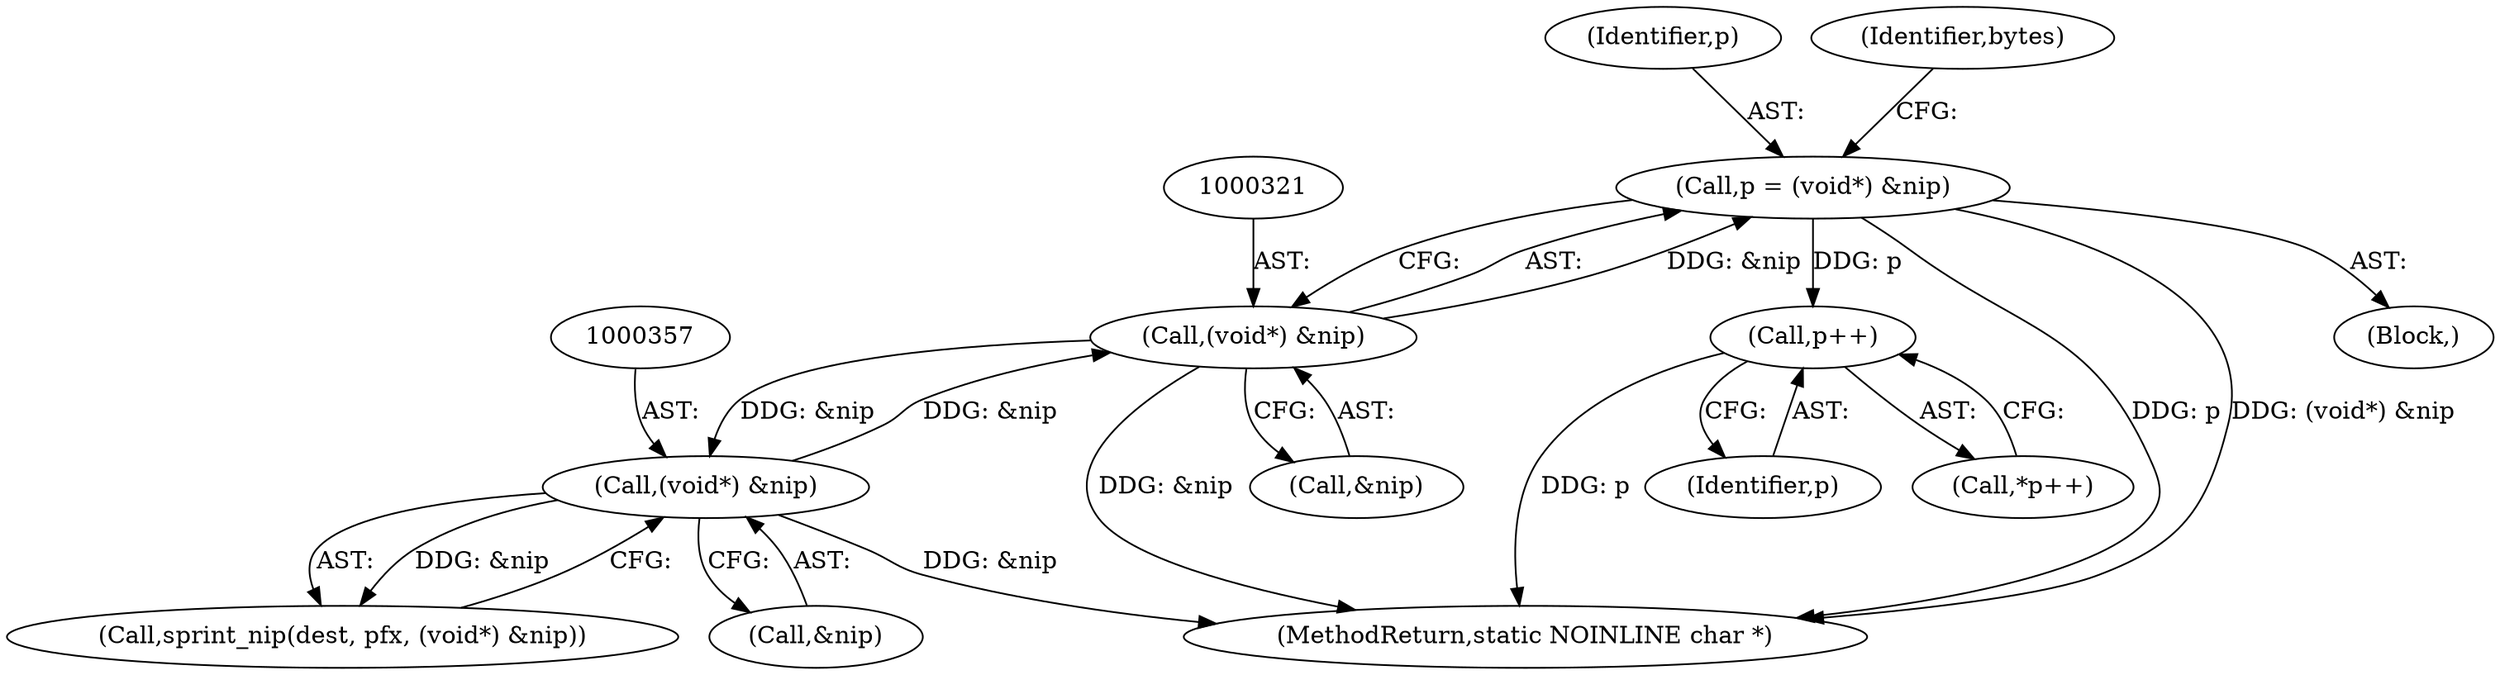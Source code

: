 digraph "0_busybox_352f79acbd759c14399e39baef21fc4ffe180ac2@pointer" {
"1000318" [label="(Call,p = (void*) &nip)"];
"1000320" [label="(Call,(void*) &nip)"];
"1000356" [label="(Call,(void*) &nip)"];
"1000339" [label="(Call,p++)"];
"1000318" [label="(Call,p = (void*) &nip)"];
"1000319" [label="(Identifier,p)"];
"1000356" [label="(Call,(void*) &nip)"];
"1000570" [label="(MethodReturn,static NOINLINE char *)"];
"1000353" [label="(Call,sprint_nip(dest, pfx, (void*) &nip))"];
"1000298" [label="(Block,)"];
"1000325" [label="(Identifier,bytes)"];
"1000339" [label="(Call,p++)"];
"1000322" [label="(Call,&nip)"];
"1000358" [label="(Call,&nip)"];
"1000340" [label="(Identifier,p)"];
"1000320" [label="(Call,(void*) &nip)"];
"1000338" [label="(Call,*p++)"];
"1000318" -> "1000298"  [label="AST: "];
"1000318" -> "1000320"  [label="CFG: "];
"1000319" -> "1000318"  [label="AST: "];
"1000320" -> "1000318"  [label="AST: "];
"1000325" -> "1000318"  [label="CFG: "];
"1000318" -> "1000570"  [label="DDG: p"];
"1000318" -> "1000570"  [label="DDG: (void*) &nip"];
"1000320" -> "1000318"  [label="DDG: &nip"];
"1000318" -> "1000339"  [label="DDG: p"];
"1000320" -> "1000322"  [label="CFG: "];
"1000321" -> "1000320"  [label="AST: "];
"1000322" -> "1000320"  [label="AST: "];
"1000320" -> "1000570"  [label="DDG: &nip"];
"1000356" -> "1000320"  [label="DDG: &nip"];
"1000320" -> "1000356"  [label="DDG: &nip"];
"1000356" -> "1000353"  [label="AST: "];
"1000356" -> "1000358"  [label="CFG: "];
"1000357" -> "1000356"  [label="AST: "];
"1000358" -> "1000356"  [label="AST: "];
"1000353" -> "1000356"  [label="CFG: "];
"1000356" -> "1000570"  [label="DDG: &nip"];
"1000356" -> "1000353"  [label="DDG: &nip"];
"1000339" -> "1000338"  [label="AST: "];
"1000339" -> "1000340"  [label="CFG: "];
"1000340" -> "1000339"  [label="AST: "];
"1000338" -> "1000339"  [label="CFG: "];
"1000339" -> "1000570"  [label="DDG: p"];
}
